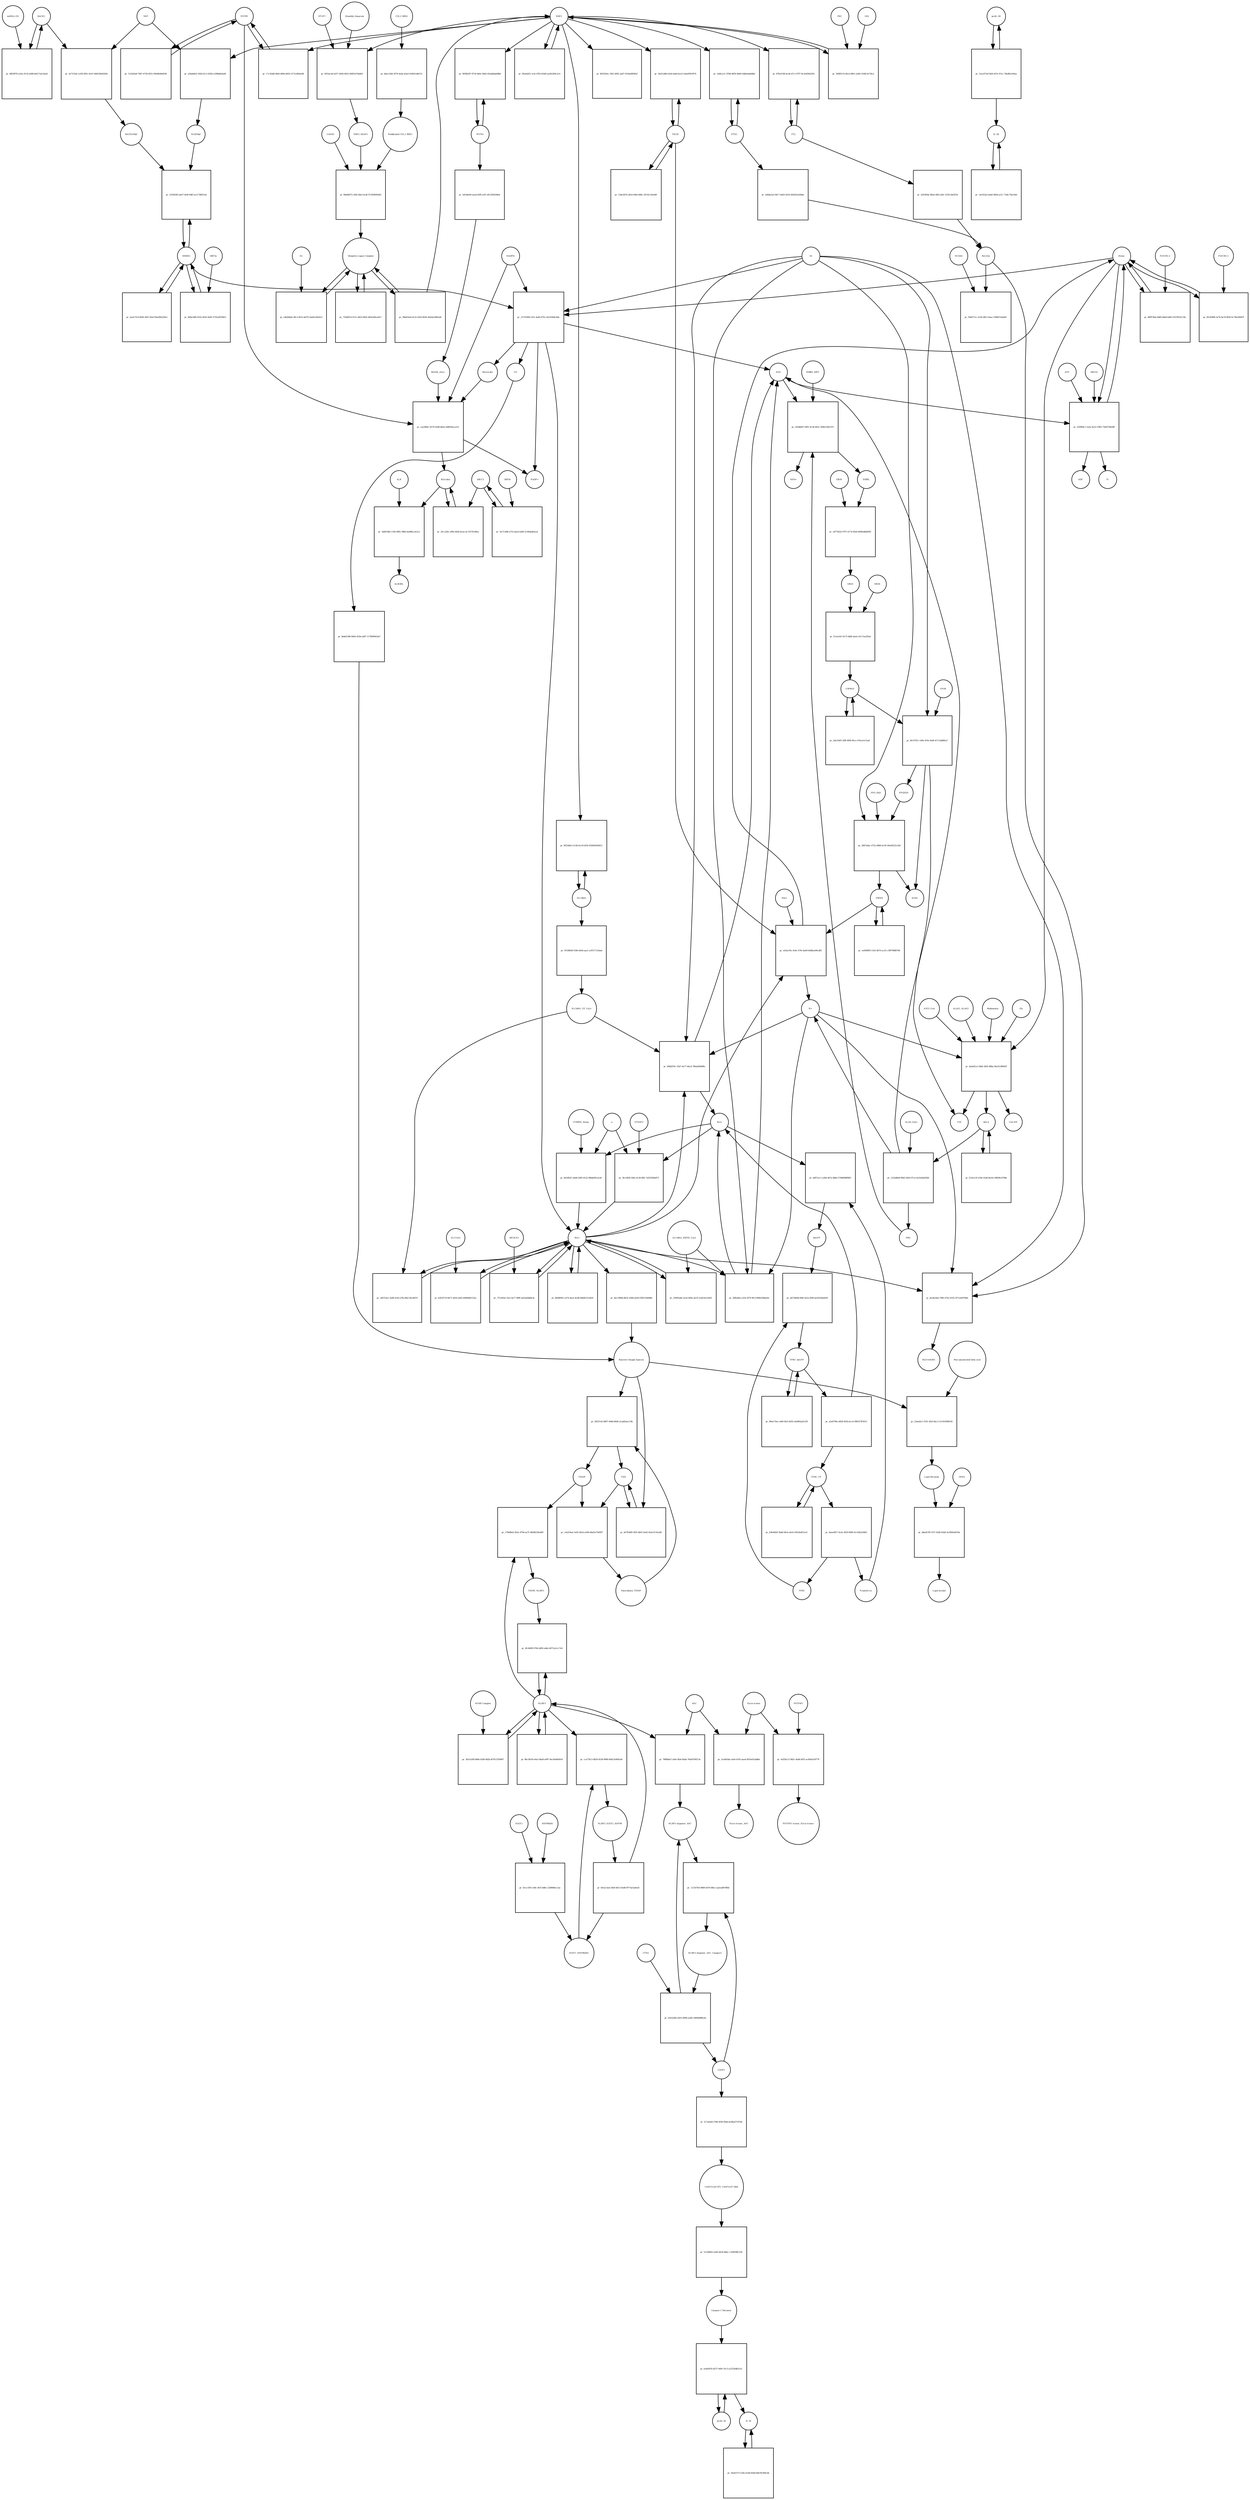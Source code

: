 strict digraph  {
Heme [annotation="urn_miriam_obo.chebi_CHEBI%3A30413", bipartite=0, cls="simple chemical", fontsize=4, label=Heme, shape=circle];
"pr_12710368-5231-4a85-870c-e6cf5404cbde" [annotation="", bipartite=1, cls=process, fontsize=4, label="pr_12710368-5231-4a85-870c-e6cf5404cbde", shape=square];
Biliverdin [annotation="urn_miriam_obo.chebi_CHEBI%3A17033", bipartite=0, cls="simple chemical", fontsize=4, label=Biliverdin, shape=circle];
HMOX1 [annotation="", bipartite=0, cls=macromolecule, fontsize=4, label=HMOX1, shape=circle];
O2 [annotation="urn_miriam_obo.chebi_CHEBI%3A15379", bipartite=0, cls="simple chemical", fontsize=4, label=O2, shape=circle];
NADPH [annotation="urn_miriam_obo.chebi_CHEBI%3A16474", bipartite=0, cls="simple chemical", fontsize=4, label=NADPH, shape=circle];
H2O [annotation="urn_miriam_obo.chebi_CHEBI%3A15377", bipartite=0, cls="simple chemical", fontsize=4, label=H2O, shape=circle];
"Fe2+" [annotation="urn_miriam_obo.chebi_CHEBI%3A29033", bipartite=0, cls="simple chemical", fontsize=4, label="Fe2+", shape=circle];
"NADP+" [annotation="urn_miriam_obo.chebi_CHEBI%3A18009", bipartite=0, cls="simple chemical", fontsize=4, label="NADP+", shape=circle];
CO [annotation="urn_miriam_obo.chebi_CHEBI%3A17245", bipartite=0, cls="simple chemical", fontsize=4, label=CO, shape=circle];
"pr_489f74b4-d469-4bbd-b40f-10578553c16e" [annotation="", bipartite=1, cls=process, fontsize=4, label="pr_489f74b4-d469-4bbd-b40f-10578553c16e", shape=square];
"FLVCR1-2" [annotation=urn_miriam_uniprot_Q9Y5Y0, bipartite=0, cls=macromolecule, fontsize=4, label="FLVCR1-2", shape=circle];
"pr_cae58fbc-6579-42d8-bbed-2d6830aca312" [annotation="", bipartite=1, cls=process, fontsize=4, label="pr_cae58fbc-6579-42d8-bbed-2d6830aca312", shape=square];
Bilirubin [annotation="urn_miriam_obo.chebi_CHEBI%3A16990", bipartite=0, cls="simple chemical", fontsize=4, label=Bilirubin, shape=circle];
BLVRB [annotation=urn_miriam_uniprot_P30043, bipartite=0, cls=macromolecule, fontsize=4, label=BLVRB, shape=circle];
"BLVRA_Zn2+" [annotation="urn_miriam_obo.chebi_CHEBI%3A29805|urn_miriam_uniprot_P53004", bipartite=0, cls=complex, fontsize=4, label="BLVRA_Zn2+", shape=circle];
"pr_2fcc23b1-2f60-4d5b-8caa-4c155761d9ea" [annotation="", bipartite=1, cls=process, fontsize=4, label="pr_2fcc23b1-2f60-4d5b-8caa-4c155761d9ea", shape=square];
ABCC1 [annotation="", bipartite=0, cls=macromolecule, fontsize=4, label=ABCC1, shape=circle];
"pr_3d487dbf-c190-4981-99b0-da98fac3a3c2" [annotation="", bipartite=1, cls=process, fontsize=4, label="pr_3d487dbf-c190-4981-99b0-da98fac3a3c2", shape=square];
ALB [annotation=urn_miriam_uniprot_P02768, bipartite=0, cls=macromolecule, fontsize=4, label=ALB, shape=circle];
"ALB/BIL" [annotation="urn_miriam_uniprot_P02768|urn_miriam_obo.chebi_CHEBI%3A16990", bipartite=0, cls=complex, fontsize=4, label="ALB/BIL", shape=circle];
NRF2 [annotation="", bipartite=0, cls=macromolecule, fontsize=4, label=NRF2, shape=circle];
"pr_a56a8d24-192b-41c5-835b-a189bdfa0af6" [annotation="", bipartite=1, cls=process, fontsize=4, label="pr_a56a8d24-192b-41c5-835b-a189bdfa0af6", shape=square];
MAF [annotation=urn_miriam_uniprot_O75444, bipartite=0, cls=macromolecule, fontsize=4, label=MAF, shape=circle];
"Nrf2/Maf" [annotation="", bipartite=0, cls=complex, fontsize=4, label="Nrf2/Maf", shape=circle];
"pr_3e7155dc-e330-495c-8cb7-646530e8245b" [annotation="", bipartite=1, cls=process, fontsize=4, label="pr_3e7155dc-e330-495c-8cb7-646530e8245b", shape=square];
BACH1 [annotation=urn_miriam_uniprot_O14867, bipartite=0, cls=macromolecule, fontsize=4, label=BACH1, shape=circle];
"BACH1/Maf" [annotation="", bipartite=0, cls=complex, fontsize=4, label="BACH1/Maf", shape=circle];
"pr_98f30f76-a23a-47c8-a498-b6217a2c0ea0" [annotation="", bipartite=1, cls=process, fontsize=4, label="pr_98f30f76-a23a-47c8-a498-b6217a2c0ea0", shape=square];
"miRNA-155" [annotation=urn_miriam_ncbigene_406947, bipartite=0, cls="nucleic acid feature", fontsize=4, label="miRNA-155", shape=circle];
"pr_21058383-de67-4e9f-9dff-ea117df651d2" [annotation="", bipartite=1, cls=process, fontsize=4, label="pr_21058383-de67-4e9f-9dff-ea117df651d2", shape=square];
PRIN9 [annotation="urn_miriam_obo.chebi_CHEBI%3A15430", bipartite=0, cls="simple chemical", fontsize=4, label=PRIN9, shape=circle];
"pr_a43ac95c-6e4c-47fe-8a49-84d6ea09cd83" [annotation="", bipartite=1, cls=process, fontsize=4, label="pr_a43ac95c-6e4c-47fe-8a49-84d6ea09cd83", shape=square];
FECH [annotation=urn_miriam_uniprot_P22830, bipartite=0, cls=macromolecule, fontsize=4, label=FECH, shape=circle];
"Pb2+" [annotation="urn_miriam_obo.chebi_CHEBI%3A27889", bipartite=0, cls="simple chemical", fontsize=4, label="Pb2+", shape=circle];
"H+" [annotation="urn_miriam_obo.chebi_CHEBI%3A15378", bipartite=0, cls="simple chemical", fontsize=4, label="H+", shape=circle];
"SUCC-CoA" [annotation="urn_miriam_obo.chebi_CHEBI%3A57292", bipartite=0, cls="simple chemical", fontsize=4, label="SUCC-CoA", shape=circle];
"pr_4a0e81a1-b9d2-4fd5-888a-94e1fc88063f" [annotation="", bipartite=1, cls=process, fontsize=4, label="pr_4a0e81a1-b9d2-4fd5-888a-94e1fc88063f", shape=square];
dALA [annotation="urn_miriam_obo.chebi_CHEBI%3A356416", bipartite=0, cls="simple chemical", fontsize=4, label=dALA, shape=circle];
ALAS1_ALAS2 [annotation="urn_miriam_uniprot_P13196|urn_miriam_uniprot_P22557", bipartite=0, cls=complex, fontsize=4, label=ALAS1_ALAS2, shape=circle];
Panhematin [annotation="urn_miriam_obo.chebi_CHEBI%3A50385", bipartite=0, cls="simple chemical", fontsize=4, label=Panhematin, shape=circle];
Gly [annotation="urn_miriam_obo.chebi_CHEBI%3A57305", bipartite=0, cls="simple chemical", fontsize=4, label=Gly, shape=circle];
"CoA-SH" [annotation="urn_miriam_obo.chebi_CHEBI%3A15346", bipartite=0, cls="simple chemical", fontsize=4, label="CoA-SH", shape=circle];
CO2 [annotation="urn_miriam_obo.chebi_CHEBI%3A16526", bipartite=0, cls="simple chemical", fontsize=4, label=CO2, shape=circle];
"pr_f053ac44-b257-4056-8433-00831674d401" [annotation="", bipartite=1, cls=process, fontsize=4, label="pr_f053ac44-b257-4056-8433-00831674d401", shape=square];
KEAP1 [annotation=urn_miriam_uniprot_Q14145, bipartite=0, cls=macromolecule, fontsize=4, label=KEAP1, shape=circle];
NRF2_KEAP1 [annotation="urn_miriam_uniprot_Q14145|urn_miriam_uniprot_Q16236", bipartite=0, cls=complex, fontsize=4, label=NRF2_KEAP1, shape=circle];
"Dimethly fumarate" [annotation="urn_miriam_obo.chebi_CHEBI%3A76004", bipartite=0, cls="simple chemical", fontsize=4, label="Dimethly fumarate", shape=circle];
"Ubiquitin Ligase Complex" [annotation="urn_miriam_uniprot_Q14145|urn_miriam_uniprot_Q15843|urn_miriam_uniprot_Q13618|urn_miriam_uniprot_P62877|urn_miriam_uniprot_Q16236|urn_miriam_uniprot_P0CG48|urn_miriam_pubmed_19940261|urn_miriam_interpro_IPR000608", bipartite=0, cls=complex, fontsize=4, label="Ubiquitin Ligase Complex", shape=circle];
"pr_73546f14-07e1-4425-8d25-d03ee60ce0e7" [annotation="", bipartite=1, cls=process, fontsize=4, label="pr_73546f14-07e1-4425-8d25-d03ee60ce0e7", shape=square];
"pr_125edbb8-99d2-49e9-97ca-0a1b2baf45bf" [annotation="", bipartite=1, cls=process, fontsize=4, label="pr_125edbb8-99d2-49e9-97ca-0a1b2baf45bf", shape=square];
PBG [annotation="urn_miriam_obo.chebi_CHEBI%3A58126", bipartite=0, cls="simple chemical", fontsize=4, label=PBG, shape=circle];
"ALAD_Zn2+" [annotation="urn_miriam_uniprot_P13716|urn_miriam_obo.chebi_CHEBI%3A29105", bipartite=0, cls=complex, fontsize=4, label="ALAD_Zn2+", shape=circle];
"pr_292db067-df91-4c38-b43c-50462160c975" [annotation="", bipartite=1, cls=process, fontsize=4, label="pr_292db067-df91-4c38-b43c-50462160c975", shape=square];
HMBL [annotation="urn_miriam_obo.chebi_CHEBI%3A57845", bipartite=0, cls="simple chemical", fontsize=4, label=HMBL, shape=circle];
HMBS_DIPY [annotation="urn_miriam_obo.chebi_CHEBI%3A36319|urn_miriam_uniprot_P08397", bipartite=0, cls=complex, fontsize=4, label=HMBS_DIPY, shape=circle];
"NH4+" [annotation="urn_miriam_obo.chebi_CHEBI%3A28938", bipartite=0, cls="simple chemical", fontsize=4, label="NH4+", shape=circle];
"pr_ed778243-f797-4174-95e8-4690edbfb095" [annotation="", bipartite=1, cls=process, fontsize=4, label="pr_ed778243-f797-4174-95e8-4690edbfb095", shape=square];
URO3 [annotation="urn_miriam_obo.chebi_CHEBI%3A15437", bipartite=0, cls="simple chemical", fontsize=4, label=URO3, shape=circle];
UROS [annotation=urn_miriam_uniprot_P10746, bipartite=0, cls=macromolecule, fontsize=4, label=UROS, shape=circle];
"pr_f11ee541-8173-48df-afed-c6117aa185af" [annotation="", bipartite=1, cls=process, fontsize=4, label="pr_f11ee541-8173-48df-afed-c6117aa185af", shape=square];
COPRO3 [annotation="urn_miriam_obo.chebi_CHEBI%3A15439", bipartite=0, cls="simple chemical", fontsize=4, label=COPRO3, shape=circle];
UROD [annotation=urn_miriam_uniprot_P06132, bipartite=0, cls=macromolecule, fontsize=4, label=UROD, shape=circle];
"pr_6fc07021-149e-419e-9a8f-417c5dd8fea7" [annotation="", bipartite=1, cls=process, fontsize=4, label="pr_6fc07021-149e-419e-9a8f-417c5dd8fea7", shape=square];
PPGEN9 [annotation="urn_miriam_obo.chebi_CHEBI%3A15435", bipartite=0, cls="simple chemical", fontsize=4, label=PPGEN9, shape=circle];
CPOX [annotation=urn_miriam_uniprot_P36551, bipartite=0, cls=macromolecule, fontsize=4, label=CPOX, shape=circle];
H2O2 [annotation="urn_miriam_obo.chebi_CHEBI%3A16240", bipartite=0, cls="simple chemical", fontsize=4, label=H2O2, shape=circle];
"pr_28d7a8ac-0722-48b6-bc58-29a04523c244" [annotation="", bipartite=1, cls=process, fontsize=4, label="pr_28d7a8ac-0722-48b6-bc58-29a04523c244", shape=square];
PPO_FAD [annotation="urn_miriam_obo.chebi_CHEBI%3A16238|urn_miriam_uniprot_P50336", bipartite=0, cls=complex, fontsize=4, label=PPO_FAD, shape=circle];
"pr_0fee6453-1cfe-47b5-83d9-ea302269c2c4" [annotation="", bipartite=1, cls=process, fontsize=4, label="pr_0fee6453-1cfe-47b5-83d9-ea302269c2c4", shape=square];
"pr_f12ece1f-e54e-41d6-8e5d-c0f609c470bb" [annotation="", bipartite=1, cls="uncertain process", fontsize=4, label="pr_f12ece1f-e54e-41d6-8e5d-c0f609c470bb", shape=square];
"pr_5dc01bf5-2f8f-4f96-9fce-e7fee3ce7aa6" [annotation="", bipartite=1, cls="uncertain process", fontsize=4, label="pr_5dc01bf5-2f8f-4f96-9fce-e7fee3ce7aa6", shape=square];
"pr_ee0080f9-11b5-4b70-ac22-c39f79888786" [annotation="", bipartite=1, cls="uncertain process", fontsize=4, label="pr_ee0080f9-11b5-4b70-ac22-c39f79888786", shape=square];
"Poly-unsaturated fatty acid" [annotation="urn_miriam_obo.chebi_CHEBI%3A26208", bipartite=0, cls="simple chemical", fontsize=4, label="Poly-unsaturated fatty acid", shape=circle];
"pr_23aeb5c1-f551-45ef-8ac3-15c933008530" [annotation="", bipartite=1, cls=process, fontsize=4, label="pr_23aeb5c1-f551-45ef-8ac3-15c933008530", shape=square];
"Lipid Peroxide" [annotation="urn_miriam_obo.chebi_CHEBI%3A61051", bipartite=0, cls="simple chemical", fontsize=4, label="Lipid Peroxide", shape=circle];
"Reactive Oxygen Species" [annotation="urn_miriam_obo.chebi_CHEBI%3A26523", bipartite=0, cls="simple chemical", fontsize=4, label="Reactive Oxygen Species", shape=circle];
"pr_8e2bc8eb-7985-47b2-9332-5f71a0b7f66b" [annotation="", bipartite=1, cls=process, fontsize=4, label="pr_8e2bc8eb-7985-47b2-9332-5f71a0b7f66b", shape=square];
"Fe(3+)O(OH)" [annotation="urn_miriam_obo.chebi_CHEBI%3A78619", bipartite=0, cls="simple chemical", fontsize=4, label="Fe(3+)O(OH)", shape=circle];
Ferritin [annotation=urn_miriam_uniprot_P02794, bipartite=0, cls=complex, fontsize=4, label=Ferritin, shape=circle];
"pr_24f37ab1-3e8b-41fd-a7fb-40ec54cdfd74" [annotation="", bipartite=1, cls=process, fontsize=4, label="pr_24f37ab1-3e8b-41fd-a7fb-40ec54cdfd74", shape=square];
"SLC40A1_CP_Cu2+" [annotation="urn_miriam_uniprot_P00450|urn_miriam_uniprot_Q9NP59|urn_miriam_obo.chebi_CHEBI%3A29036", bipartite=0, cls=complex, fontsize=4, label="SLC40A1_CP_Cu2+", shape=circle];
"pr_d946d76c-55b7-4e77-b6c4-786ab069dffe" [annotation="", bipartite=1, cls=process, fontsize=4, label="pr_d946d76c-55b7-4e77-b6c4-786ab069dffe", shape=square];
"Fe3+" [annotation="urn_miriam_obo.chebi_CHEBI%3A29034", bipartite=0, cls="simple chemical", fontsize=4, label="Fe3+", shape=circle];
SLC40A1 [annotation=urn_miriam_ncbigene_30061, bipartite=0, cls="nucleic acid feature", fontsize=4, label=SLC40A1, shape=circle];
"pr_9f52d6e3-2c9d-4cc8-b356-932b00264812" [annotation="", bipartite=1, cls=process, fontsize=4, label="pr_9f52d6e3-2c9d-4cc8-b356-932b00264812", shape=square];
FTH1 [annotation=urn_miriam_ncbigene_2495, bipartite=0, cls="nucleic acid feature", fontsize=4, label=FTH1, shape=circle];
"pr_2af6ce1c-978d-4859-9b49-5db0edabf8b2" [annotation="", bipartite=1, cls=process, fontsize=4, label="pr_2af6ce1c-978d-4859-9b49-5db0edabf8b2", shape=square];
FTL [annotation=urn_miriam_ncbigene_2512, bipartite=0, cls="nucleic acid feature", fontsize=4, label=FTL, shape=circle];
"pr_87bcb7d6-dc44-47c1-97f7-8c3e93942391" [annotation="", bipartite=1, cls=process, fontsize=4, label="pr_87bcb7d6-dc44-47c1-97f7-8c3e93942391", shape=square];
"pr_2d4da5a5-69c7-4d43-9216-9d5d52a93bbe" [annotation="", bipartite=1, cls=process, fontsize=4, label="pr_2d4da5a5-69c7-4d43-9216-9d5d52a93bbe", shape=square];
"pr_a953f64e-80a0-4f62-a6fc-525fc2b01f54" [annotation="", bipartite=1, cls=process, fontsize=4, label="pr_a953f64e-80a0-4f62-a6fc-525fc2b01f54", shape=square];
"pr_3b251d66-e42d-4ab4-bca5-5e6a9591ff76" [annotation="", bipartite=1, cls=process, fontsize=4, label="pr_3b251d66-e42d-4ab4-bca5-5e6a9591ff76", shape=square];
"pr_128e3d7b-28c8-449e-8d0c-367efc16e0d9" [annotation="", bipartite=1, cls=process, fontsize=4, label="pr_128e3d7b-28c8-449e-8d0c-367efc16e0d9", shape=square];
"pr_5aee7314-8403-4f47-b5ef-f9a29f4229a3" [annotation="", bipartite=1, cls=process, fontsize=4, label="pr_5aee7314-8403-4f47-b5ef-f9a29f4229a3", shape=square];
BLVRA [annotation=urn_miriam_ncbigene_644, bipartite=0, cls="nucleic acid feature", fontsize=4, label=BLVRA, shape=circle];
"pr_993fb287-8754-4b0c-8445-05a4dbab08b0" [annotation="", bipartite=1, cls=process, fontsize=4, label="pr_993fb287-8754-4b0c-8445-05a4dbab08b0", shape=square];
"pr_c7c35ddf-0bfd-4696-b659-3171e4f0ae98" [annotation="", bipartite=1, cls=process, fontsize=4, label="pr_c7c35ddf-0bfd-4696-b659-3171e4f0ae98", shape=square];
"pr_7e55d3a8-79b7-4736-8551-f9e666464038" [annotation="", bipartite=1, cls=process, fontsize=4, label="pr_7e55d3a8-79b7-4736-8551-f9e666464038", shape=square];
"pr_5d16de00-eead-45f9-a3f1-df1293650b0e" [annotation="", bipartite=1, cls=process, fontsize=4, label="pr_5d16de00-eead-45f9-a3f1-df1293650b0e", shape=square];
"pr_9318844f-f348-443d-aaa1-a1f517121bad" [annotation="", bipartite=1, cls=process, fontsize=4, label="pr_9318844f-f348-443d-aaa1-a1f517121bad", shape=square];
"pr_55b9711c-3c92-48c2-9aac-f18667e9add3" [annotation="", bipartite=1, cls=process, fontsize=4, label="pr_55b9711c-3c92-48c2-9aac-f18667e9add3", shape=square];
NCOA4 [annotation=urn_miriam_uniprot_Q13772, bipartite=0, cls=macromolecule, fontsize=4, label=NCOA4, shape=circle];
"pr_b0c8faf1-ab06-4385-8122-98dde85cacbf" [annotation="", bipartite=1, cls=process, fontsize=4, label="pr_b0c8faf1-ab06-4385-8122-98dde85cacbf", shape=square];
CYBRD1_Heme [annotation="urn_miriam_uniprot_Q53TN4|urn_miriam_obo.chebi_CHEBI%3A30413", bipartite=0, cls=complex, fontsize=4, label=CYBRD1_Heme, shape=circle];
"e-" [annotation="urn_miriam_obo.chebi_CHEBI%3A10545", bipartite=0, cls="simple chemical", fontsize=4, label="e-", shape=circle];
"pr_b2fc8719-b071-4d1d-afd5-649846d153a2" [annotation="", bipartite=1, cls=process, fontsize=4, label="pr_b2fc8719-b071-4d1d-afd5-649846d153a2", shape=square];
SLC11A2 [annotation=urn_miriam_uniprot_P49281, bipartite=0, cls=macromolecule, fontsize=4, label=SLC11A2, shape=circle];
"pr_dbad27f6-1f37-424b-92dd-3e3090a6550e" [annotation="", bipartite=1, cls=process, fontsize=4, label="pr_dbad27f6-1f37-424b-92dd-3e3090a6550e", shape=square];
"Lipid alcohol" [annotation="urn_miriam_obo.chebi_CHEBI%3A24026", bipartite=0, cls="simple chemical", fontsize=4, label="Lipid alcohol", shape=circle];
GPX4 [annotation=urn_miriam_uniprot_P36969, bipartite=0, cls=macromolecule, fontsize=4, label=GPX4, shape=circle];
"pr_469e34fb-931b-4016-9a6f-3725a2876815" [annotation="", bipartite=1, cls=process, fontsize=4, label="pr_469e34fb-931b-4016-9a6f-3725a2876815", shape=square];
ORF3a [annotation="urn_miriam_uniprot_P0DTC3|urn_miriam_taxonomy_2697049", bipartite=0, cls=macromolecule, fontsize=4, label=ORF3a, shape=circle];
"pr_8ac1980b-8b32-438b-ab39-f2f9210448b0" [annotation="", bipartite=1, cls=process, fontsize=4, label="pr_8ac1980b-8b32-438b-ab39-f2f9210448b0", shape=square];
"pr_2fc7c4d8-a753-4ae4-b3b0-5c00dadfaa1d" [annotation="", bipartite=1, cls=process, fontsize=4, label="pr_2fc7c4d8-a753-4ae4-b3b0-5c00dadfaa1d", shape=square];
ORF9c [annotation=urn_miriam_taxonomy_2697049, bipartite=0, cls=macromolecule, fontsize=4, label=ORF9c, shape=circle];
CUL3_RBX1 [annotation="urn_miriam_uniprot_Q13618|urn_miriam_uniprot_P62877", bipartite=0, cls=complex, fontsize=4, label=CUL3_RBX1, shape=circle];
"pr_bbec1f6d-3079-4a4a-b5a4-916621d4f131" [annotation="", bipartite=1, cls=process, fontsize=4, label="pr_bbec1f6d-3079-4a4a-b5a4-916621d4f131", shape=square];
"Neddylated CUL3_RBX1" [annotation="urn_miriam_uniprot_Q15843|urn_miriam_uniprot_Q13618|urn_miriam_uniprot_P62877", bipartite=0, cls=complex, fontsize=4, label="Neddylated CUL3_RBX1", shape=circle];
"pr_893229ec-391f-4901-aa67-931ba885ffaf" [annotation="", bipartite=1, cls=process, fontsize=4, label="pr_893229ec-391f-4901-aa67-931ba885ffaf", shape=square];
"pr_fb6d9d75-c460-44e5-bcdf-f7c859695d02" [annotation="", bipartite=1, cls=process, fontsize=4, label="pr_fb6d9d75-c460-44e5-bcdf-f7c859695d02", shape=square];
CAND1 [annotation=urn_miriam_uniprot_Q86VP6, bipartite=0, cls=macromolecule, fontsize=4, label=CAND1, shape=circle];
E2 [annotation=urn_miriam_interpro_IPR000608, bipartite=0, cls=macromolecule, fontsize=4, label=E2, shape=circle];
"pr_e4b2b8eb-58c3-467a-bd79-cbe6ec64e0c5" [annotation="", bipartite=1, cls=process, fontsize=4, label="pr_e4b2b8eb-58c3-467a-bd79-cbe6ec64e0c5", shape=square];
"pr_590f9119-d5c0-4801-a540-516813e73fca" [annotation="", bipartite=1, cls=process, fontsize=4, label="pr_590f9119-d5c0-4801-a540-516813e73fca", shape=square];
PKC [annotation="urn_miriam_pubmed_12198130|urn_miriam_interpro_IPR012233", bipartite=0, cls=macromolecule, fontsize=4, label=PKC, shape=circle];
CK2 [annotation="", bipartite=0, cls=macromolecule, fontsize=4, label=CK2, shape=circle];
"pr_0fc83906-3e76-4a76-8f36-9c70fa50b97f" [annotation="", bipartite=1, cls=process, fontsize=4, label="pr_0fc83906-3e76-4a76-8f36-9c70fa50b97f", shape=square];
"FLVCR1-1" [annotation=urn_miriam_uniprot_Q9Y5Y0, bipartite=0, cls=macromolecule, fontsize=4, label="FLVCR1-1", shape=circle];
"pr_250904c1-5a5e-4a51-9383-75b5f7d0e8ff" [annotation="", bipartite=1, cls=process, fontsize=4, label="pr_250904c1-5a5e-4a51-9383-75b5f7d0e8ff", shape=square];
ABCG2 [annotation=urn_miriam_uniprot_Q9UNQ0, bipartite=0, cls="macromolecule multimer", fontsize=4, label=ABCG2, shape=circle];
ATP [annotation="urn_miriam_obo.chebi_CHEBI%3A30616", bipartite=0, cls="simple chemical", fontsize=4, label=ATP, shape=circle];
Pi [annotation="urn_miriam_obo.chebi_CHEBI%3A18367", bipartite=0, cls="simple chemical", fontsize=4, label=Pi, shape=circle];
ADP [annotation="urn_miriam_obo.chebi_CHEBI%3A456216", bipartite=0, cls="simple chemical", fontsize=4, label=ADP, shape=circle];
"pr_35065ebb-3ce4-494a-ab7d-1ad21fecd5d3" [annotation="", bipartite=1, cls=process, fontsize=4, label="pr_35065ebb-3ce4-494a-ab7d-1ad21fecd5d3", shape=square];
"SLC40A1_HEPH_Cu2+" [annotation="urn_miriam_uniprot_Q9BQS7|urn_miriam_uniprot_Q9NP59|urn_miriam_obo.chebi_CHEBI%3A28694", bipartite=0, cls=complex, fontsize=4, label="SLC40A1_HEPH_Cu2+", shape=circle];
"pr_5bfb2bfe-a532-4f79-9fcf-6f0b558dee8c" [annotation="", bipartite=1, cls=process, fontsize=4, label="pr_5bfb2bfe-a532-4f79-9fcf-6f0b558dee8c", shape=square];
"pr_6df7a1c1-a36b-467a-8db0-374b8088f805" [annotation="", bipartite=1, cls=process, fontsize=4, label="pr_6df7a1c1-a36b-467a-8db0-374b8088f805", shape=square];
Transferrin [annotation=urn_miriam_uniprot_P02787, bipartite=0, cls=macromolecule, fontsize=4, label=Transferrin, shape=circle];
holoTF [annotation="urn_miriam_uniprot_P02787|urn_miriam_obo.chebi_CHEBI%3A29034", bipartite=0, cls=complex, fontsize=4, label=holoTF, shape=circle];
TFRC [annotation=urn_miriam_uniprot_P02786, bipartite=0, cls="macromolecule multimer", fontsize=4, label=TFRC, shape=circle];
"pr_4b72b60d-9fbf-422a-826f-ba5932beb045" [annotation="", bipartite=1, cls=process, fontsize=4, label="pr_4b72b60d-9fbf-422a-826f-ba5932beb045", shape=square];
TFRC_holoTF [annotation="urn_miriam_uniprot_P02787|urn_miriam_obo.chebi_CHEBI%3A29034|urn_miriam_uniprot_P02786", bipartite=0, cls=complex, fontsize=4, label=TFRC_holoTF, shape=circle];
"pr_98ee73ee-cd49-4fe5-b955-4ed962ad1239" [annotation="", bipartite=1, cls=process, fontsize=4, label="pr_98ee73ee-cd49-4fe5-b955-4ed962ad1239", shape=square];
"pr_a5a8794e-dd58-401b-bcc4-996557ff3615" [annotation="", bipartite=1, cls=process, fontsize=4, label="pr_a5a8794e-dd58-401b-bcc4-996557ff3615", shape=square];
TFRC_TF [annotation="urn_miriam_uniprot_P02787|urn_miriam_uniprot_P02786", bipartite=0, cls=complex, fontsize=4, label=TFRC_TF, shape=circle];
"pr_3fcc8fd2-f442-4c28-bffe-7af25508e872" [annotation="", bipartite=1, cls=process, fontsize=4, label="pr_3fcc8fd2-f442-4c28-bffe-7af25508e872", shape=square];
STEAP3 [annotation=urn_miriam_uniprot_Q658P3, bipartite=0, cls=macromolecule, fontsize=4, label=STEAP3, shape=circle];
"pr_757a05af-1bcf-4a77-8f8f-ab1ba0ddde3a" [annotation="", bipartite=1, cls=process, fontsize=4, label="pr_757a05af-1bcf-4a77-8f8f-ab1ba0ddde3a", shape=square];
MCOLN1 [annotation=urn_miriam_uniprot_Q9GZU1, bipartite=0, cls=macromolecule, fontsize=4, label=MCOLN1, shape=circle];
"pr_8b48f491-cb74-4ee2-8cd8-b66df15cb420" [annotation="", bipartite=1, cls=process, fontsize=4, label="pr_8b48f491-cb74-4ee2-8cd8-b66df15cb420", shape=square];
"pr_b3fe8d26-3bdd-40cb-a6cb-59526e851e5c" [annotation="", bipartite=1, cls=process, fontsize=4, label="pr_b3fe8d26-3bdd-40cb-a6cb-59526e851e5c", shape=square];
"pr_6eaed917-0cdc-4f20-8000-0cc82b2e0bf2" [annotation="", bipartite=1, cls=process, fontsize=4, label="pr_6eaed917-0cdc-4f20-8000-0cc82b2e0bf2", shape=square];
"pr_3bb61ba0-dc52-4343-8e95-46a9a2485a44" [annotation="", bipartite=1, cls=process, fontsize=4, label="pr_3bb61ba0-dc52-4343-8e95-46a9a2485a44", shape=square];
Thioredoxin_TXNIP [annotation="urn_miriam_uniprot_P10599|urn_miriam_uniprot_Q9H3M7", bipartite=0, cls=complex, fontsize=4, label=Thioredoxin_TXNIP, shape=circle];
"pr_83f1f142-8d97-49dd-8646-3cadd3ae114b" [annotation="", bipartite=1, cls=process, fontsize=4, label="pr_83f1f142-8d97-49dd-8646-3cadd3ae114b", shape=square];
TXNIP [annotation=urn_miriam_uniprot_Q9H3M7, bipartite=0, cls=macromolecule, fontsize=4, label=TXNIP, shape=circle];
TXN [annotation=urn_miriam_uniprot_P10599, bipartite=0, cls=macromolecule, fontsize=4, label=TXN, shape=circle];
NLRP3 [annotation=urn_miriam_uniprot_Q96P20, bipartite=0, cls=macromolecule, fontsize=4, label=NLRP3, shape=circle];
"pr_3b31a5f8-bb6b-4284-8d2b-bf7615359067" [annotation="", bipartite=1, cls=process, fontsize=4, label="pr_3b31a5f8-bb6b-4284-8d2b-bf7615359067", shape=square];
"Nf-KB Complex" [annotation="urn_miriam_uniprot_P19838|urn_miriam_uniprot_Q04206|urn_miriam_uniprot_Q00653", bipartite=0, cls=complex, fontsize=4, label="Nf-KB Complex", shape=circle];
"pr_86c38cf0-e6e3-4ba8-a997-0ec9e4bf4916" [annotation="", bipartite=1, cls=process, fontsize=4, label="pr_86c38cf0-e6e3-4ba8-a997-0ec9e4bf4916", shape=square];
"pr_de783bf9-3f03-4b91-be62-9a5e311fa2d9" [annotation="", bipartite=1, cls=process, fontsize=4, label="pr_de783bf9-3f03-4b91-be62-9a5e311fa2d9", shape=square];
"pr_c0a554ae-5e92-4bcb-a506-d6af2e764997" [annotation="", bipartite=1, cls=process, fontsize=4, label="pr_c0a554ae-5e92-4bcb-a506-d6af2e764997", shape=square];
HSP90AB1 [annotation=urn_miriam_uniprot_P08238, bipartite=0, cls=macromolecule, fontsize=4, label=HSP90AB1, shape=circle];
"pr_81cc3591-ef8c-4f33-8d6c-220f868cc2ac" [annotation="", bipartite=1, cls=process, fontsize=4, label="pr_81cc3591-ef8c-4f33-8d6c-220f868cc2ac", shape=square];
SUGT1 [annotation=urn_miriam_uniprot_Q9Y2Z0, bipartite=0, cls=macromolecule, fontsize=4, label=SUGT1, shape=circle];
SUGT1_HSP90AB1 [annotation="urn_miriam_uniprot_P08238|urn_miriam_uniprot_Q9Y2Z0", bipartite=0, cls=complex, fontsize=4, label=SUGT1_HSP90AB1, shape=circle];
"pr_cce73fc3-d829-453d-9986-0d413e060cb0" [annotation="", bipartite=1, cls=process, fontsize=4, label="pr_cce73fc3-d829-453d-9986-0d413e060cb0", shape=square];
NLRP3_SUGT1_HSP90 [annotation="urn_miriam_uniprot_P08238|urn_miriam_uniprot_Q96P20|urn_miriam_uniprot_Q9Y2Z0", bipartite=0, cls=complex, fontsize=4, label=NLRP3_SUGT1_HSP90, shape=circle];
"pr_17bbf8e6-262a-4794-aa75-46f48236e9d9" [annotation="", bipartite=1, cls=process, fontsize=4, label="pr_17bbf8e6-262a-4794-aa75-46f48236e9d9", shape=square];
TXNIP_NLRP3 [annotation="urn_miriam_uniprot_Q9H3M7|urn_miriam_uniprot_Q96P20", bipartite=0, cls=complex, fontsize=4, label=TXNIP_NLRP3, shape=circle];
"pr_7886b8a7-a9ef-4fa6-8a8a-76af0199513e" [annotation="", bipartite=1, cls=process, fontsize=4, label="pr_7886b8a7-a9ef-4fa6-8a8a-76af0199513e", shape=square];
ASC [annotation=urn_miriam_uniprot_Q9ULZ3, bipartite=0, cls=macromolecule, fontsize=4, label=ASC, shape=circle];
"NLRP3 oligomer_ASC" [annotation="urn_miriam_uniprot_Q9ULZ3|urn_miriam_obo.chebi_CHEBI%3A36080", bipartite=0, cls=complex, fontsize=4, label="NLRP3 oligomer_ASC", shape=circle];
"pr_11316764-9889-4470-88ec-aa2ea8878f8d" [annotation="", bipartite=1, cls=process, fontsize=4, label="pr_11316764-9889-4470-88ec-aa2ea8878f8d", shape=square];
CASP1 [annotation=urn_miriam_uniprot_P29466, bipartite=0, cls=macromolecule, fontsize=4, label=CASP1, shape=circle];
"NLRP3 oligomer_ASC_Caspase1" [annotation="urn_miriam_uniprot_P29466|urn_miriam_uniprot_Q9ULZ3", bipartite=0, cls=complex, fontsize=4, label="NLRP3 oligomer_ASC_Caspase1", shape=circle];
"pr_2ca6b5da-cde4-4165-aaa4-df19a01abdbb" [annotation="", bipartite=1, cls=process, fontsize=4, label="pr_2ca6b5da-cde4-4165-aaa4-df19a01abdbb", shape=square];
"Pyrin trimer" [annotation=urn_miriam_uniprot_O15553, bipartite=0, cls=complex, fontsize=4, label="Pyrin trimer", shape=circle];
"Pyrin trimer_ASC" [annotation="urn_miriam_uniprot_O15553|urn_miriam_uniprot_Q9ULZ3", bipartite=0, cls=complex, fontsize=4, label="Pyrin trimer_ASC", shape=circle];
"pr_e025bc12-982c-4ad6-bf55-ac0b43e59778" [annotation="", bipartite=1, cls=process, fontsize=4, label="pr_e025bc12-982c-4ad6-bf55-ac0b43e59778", shape=square];
PSTPIP1 [annotation=urn_miriam_uniprot_O43586, bipartite=0, cls="macromolecule multimer", fontsize=4, label=PSTPIP1, shape=circle];
"PSTPIP1 trimer_Pyrin trimer" [annotation="urn_miriam_uniprot_O15553|urn_miriam_uniprot_O43586", bipartite=0, cls=complex, fontsize=4, label="PSTPIP1 trimer_Pyrin trimer", shape=circle];
"pr_f541e9d2-e655-4996-a248-14f69d088c6a" [annotation="", bipartite=1, cls=process, fontsize=4, label="pr_f541e9d2-e655-4996-a248-14f69d088c6a", shape=square];
CTSG [annotation=urn_miriam_uniprot_P08311, bipartite=0, cls=macromolecule, fontsize=4, label=CTSG, shape=circle];
"pr_5c7ae0d5-f788-459f-95bb-dc89a47197b4" [annotation="", bipartite=1, cls=process, fontsize=4, label="pr_5c7ae0d5-f788-459f-95bb-dc89a47197b4", shape=square];
"CASP1(120-197)_CASP1(317-404)" [annotation=urn_miriam_uniprot_P29466, bipartite=0, cls=complex, fontsize=4, label="CASP1(120-197)_CASP1(317-404)", shape=circle];
"pr_7e1d9465-a240-4434-8b4c-c104f5981334" [annotation="", bipartite=1, cls=process, fontsize=4, label="pr_7e1d9465-a240-4434-8b4c-c104f5981334", shape=square];
"Caspase-1 Tetramer" [annotation=urn_miriam_uniprot_P29466, bipartite=0, cls="complex multimer", fontsize=4, label="Caspase-1 Tetramer", shape=circle];
"proIL-1B" [annotation=urn_miriam_uniprot_P01584, bipartite=0, cls=macromolecule, fontsize=4, label="proIL-1B", shape=circle];
"pr_21ac872d-f2b9-4531-97ec-78a9ffa160aa" [annotation="", bipartite=1, cls=process, fontsize=4, label="pr_21ac872d-f2b9-4531-97ec-78a9ffa160aa", shape=square];
"IL-1B" [annotation=urn_miriam_uniprot_P01584, bipartite=0, cls=macromolecule, fontsize=4, label="IL-1B", shape=circle];
"pr_cdc922a5-bebf-466d-a21c-71bfc74ec64d" [annotation="", bipartite=1, cls="omitted process", fontsize=4, label="pr_cdc922a5-bebf-466d-a21c-71bfc74ec64d", shape=square];
"pr_0fc4bf0f-07b9-44f0-a4de-6d712a1cc7e6" [annotation="", bipartite=1, cls=process, fontsize=4, label="pr_0fc4bf0f-07b9-44f0-a4de-6d712a1cc7e6", shape=square];
"proIL-18" [annotation=urn_miriam_uniprot_Q14116, bipartite=0, cls=macromolecule, fontsize=4, label="proIL-18", shape=circle];
"pr_ee6a0f18-d237-449c-91c5-a2332b4b21a1" [annotation="", bipartite=1, cls=process, fontsize=4, label="pr_ee6a0f18-d237-449c-91c5-a2332b4b21a1", shape=square];
"IL-18" [annotation=urn_miriam_uniprot_Q14116, bipartite=0, cls=macromolecule, fontsize=4, label="IL-18", shape=circle];
"pr_92efe573-218a-41dd-83dd-bb6781df4cb4" [annotation="", bipartite=1, cls="omitted process", fontsize=4, label="pr_92efe573-218a-41dd-83dd-bb6781df4cb4", shape=square];
"pr_6b4d1598-9460-453b-a487-117869945eb7" [annotation="", bipartite=1, cls=process, fontsize=4, label="pr_6b4d1598-9460-453b-a487-117869945eb7", shape=square];
"pr_641ac5ad-3d58-4613-82d8-f977ae5a6ed3" [annotation="", bipartite=1, cls=process, fontsize=4, label="pr_641ac5ad-3d58-4613-82d8-f977ae5a6ed3", shape=square];
Heme -> "pr_12710368-5231-4a85-870c-e6cf5404cbde"  [annotation="", interaction_type=consumption];
Heme -> "pr_489f74b4-d469-4bbd-b40f-10578553c16e"  [annotation="", interaction_type=consumption];
Heme -> "pr_4a0e81a1-b9d2-4fd5-888a-94e1fc88063f"  [annotation=urn_miriam_pubmed_25446301, interaction_type=inhibition];
Heme -> "pr_0fc83906-3e76-4a76-8f36-9c70fa50b97f"  [annotation="", interaction_type=consumption];
Heme -> "pr_250904c1-5a5e-4a51-9383-75b5f7d0e8ff"  [annotation="", interaction_type=consumption];
"pr_12710368-5231-4a85-870c-e6cf5404cbde" -> Biliverdin  [annotation="", interaction_type=production];
"pr_12710368-5231-4a85-870c-e6cf5404cbde" -> H2O  [annotation="", interaction_type=production];
"pr_12710368-5231-4a85-870c-e6cf5404cbde" -> "Fe2+"  [annotation="", interaction_type=production];
"pr_12710368-5231-4a85-870c-e6cf5404cbde" -> "NADP+"  [annotation="", interaction_type=production];
"pr_12710368-5231-4a85-870c-e6cf5404cbde" -> CO  [annotation="", interaction_type=production];
Biliverdin -> "pr_cae58fbc-6579-42d8-bbed-2d6830aca312"  [annotation="", interaction_type=consumption];
HMOX1 -> "pr_12710368-5231-4a85-870c-e6cf5404cbde"  [annotation="", interaction_type=catalysis];
HMOX1 -> "pr_21058383-de67-4e9f-9dff-ea117df651d2"  [annotation="", interaction_type=consumption];
HMOX1 -> "pr_5aee7314-8403-4f47-b5ef-f9a29f4229a3"  [annotation="", interaction_type=consumption];
HMOX1 -> "pr_469e34fb-931b-4016-9a6f-3725a2876815"  [annotation="", interaction_type=consumption];
O2 -> "pr_12710368-5231-4a85-870c-e6cf5404cbde"  [annotation="", interaction_type=consumption];
O2 -> "pr_6fc07021-149e-419e-9a8f-417c5dd8fea7"  [annotation="", interaction_type=consumption];
O2 -> "pr_28d7a8ac-0722-48b6-bc58-29a04523c244"  [annotation="", interaction_type=consumption];
O2 -> "pr_8e2bc8eb-7985-47b2-9332-5f71a0b7f66b"  [annotation="", interaction_type=consumption];
O2 -> "pr_d946d76c-55b7-4e77-b6c4-786ab069dffe"  [annotation="", interaction_type=consumption];
O2 -> "pr_5bfb2bfe-a532-4f79-9fcf-6f0b558dee8c"  [annotation="", interaction_type=consumption];
NADPH -> "pr_12710368-5231-4a85-870c-e6cf5404cbde"  [annotation="", interaction_type=consumption];
NADPH -> "pr_cae58fbc-6579-42d8-bbed-2d6830aca312"  [annotation="", interaction_type=consumption];
H2O -> "pr_292db067-df91-4c38-b43c-50462160c975"  [annotation="", interaction_type=consumption];
H2O -> "pr_250904c1-5a5e-4a51-9383-75b5f7d0e8ff"  [annotation="", interaction_type=consumption];
"Fe2+" -> "pr_a43ac95c-6e4c-47fe-8a49-84d6ea09cd83"  [annotation="", interaction_type=consumption];
"Fe2+" -> "pr_8e2bc8eb-7985-47b2-9332-5f71a0b7f66b"  [annotation="", interaction_type=consumption];
"Fe2+" -> "pr_24f37ab1-3e8b-41fd-a7fb-40ec54cdfd74"  [annotation="", interaction_type=consumption];
"Fe2+" -> "pr_d946d76c-55b7-4e77-b6c4-786ab069dffe"  [annotation="", interaction_type=consumption];
"Fe2+" -> "pr_b2fc8719-b071-4d1d-afd5-649846d153a2"  [annotation="", interaction_type=consumption];
"Fe2+" -> "pr_8ac1980b-8b32-438b-ab39-f2f9210448b0"  [annotation="urn_miriam_pubmed_26794443|urn_miriam_pubmed_30692038", interaction_type=catalysis];
"Fe2+" -> "pr_35065ebb-3ce4-494a-ab7d-1ad21fecd5d3"  [annotation="", interaction_type=consumption];
"Fe2+" -> "pr_5bfb2bfe-a532-4f79-9fcf-6f0b558dee8c"  [annotation="", interaction_type=consumption];
"Fe2+" -> "pr_757a05af-1bcf-4a77-8f8f-ab1ba0ddde3a"  [annotation="", interaction_type=consumption];
"Fe2+" -> "pr_8b48f491-cb74-4ee2-8cd8-b66df15cb420"  [annotation="", interaction_type=consumption];
CO -> "pr_6b4d1598-9460-453b-a487-117869945eb7"  [annotation="urn_miriam_pubmed_28356568|urn_miriam_pubmed_25770182", interaction_type=inhibition];
"pr_489f74b4-d469-4bbd-b40f-10578553c16e" -> Heme  [annotation="", interaction_type=production];
"FLVCR1-2" -> "pr_489f74b4-d469-4bbd-b40f-10578553c16e"  [annotation="", interaction_type=catalysis];
"pr_cae58fbc-6579-42d8-bbed-2d6830aca312" -> Bilirubin  [annotation="", interaction_type=production];
"pr_cae58fbc-6579-42d8-bbed-2d6830aca312" -> "NADP+"  [annotation="", interaction_type=production];
Bilirubin -> "pr_2fcc23b1-2f60-4d5b-8caa-4c155761d9ea"  [annotation="", interaction_type=consumption];
Bilirubin -> "pr_3d487dbf-c190-4981-99b0-da98fac3a3c2"  [annotation="", interaction_type=consumption];
BLVRB -> "pr_cae58fbc-6579-42d8-bbed-2d6830aca312"  [annotation="", interaction_type=catalysis];
BLVRB -> "pr_c7c35ddf-0bfd-4696-b659-3171e4f0ae98"  [annotation="", interaction_type=consumption];
BLVRB -> "pr_7e55d3a8-79b7-4736-8551-f9e666464038"  [annotation="", interaction_type=consumption];
"BLVRA_Zn2+" -> "pr_cae58fbc-6579-42d8-bbed-2d6830aca312"  [annotation="", interaction_type=catalysis];
"pr_2fcc23b1-2f60-4d5b-8caa-4c155761d9ea" -> Bilirubin  [annotation="", interaction_type=production];
ABCC1 -> "pr_2fcc23b1-2f60-4d5b-8caa-4c155761d9ea"  [annotation="", interaction_type=catalysis];
ABCC1 -> "pr_2fc7c4d8-a753-4ae4-b3b0-5c00dadfaa1d"  [annotation="", interaction_type=consumption];
"pr_3d487dbf-c190-4981-99b0-da98fac3a3c2" -> "ALB/BIL"  [annotation="", interaction_type=production];
ALB -> "pr_3d487dbf-c190-4981-99b0-da98fac3a3c2"  [annotation="", interaction_type=consumption];
NRF2 -> "pr_a56a8d24-192b-41c5-835b-a189bdfa0af6"  [annotation="", interaction_type=consumption];
NRF2 -> "pr_f053ac44-b257-4056-8433-00831674d401"  [annotation="", interaction_type=consumption];
NRF2 -> "pr_0fee6453-1cfe-47b5-83d9-ea302269c2c4"  [annotation="", interaction_type=consumption];
NRF2 -> "pr_9f52d6e3-2c9d-4cc8-b356-932b00264812"  [annotation=urn_miriam_pubmed_30692038, interaction_type=catalysis];
NRF2 -> "pr_2af6ce1c-978d-4859-9b49-5db0edabf8b2"  [annotation=urn_miriam_pubmed_30692038, interaction_type=catalysis];
NRF2 -> "pr_87bcb7d6-dc44-47c1-97f7-8c3e93942391"  [annotation=urn_miriam_pubmed_30692038, interaction_type=catalysis];
NRF2 -> "pr_3b251d66-e42d-4ab4-bca5-5e6a9591ff76"  [annotation="urn_miriam_pubmed_30692038|urn_miriam_pubmed_23766848", interaction_type=catalysis];
NRF2 -> "pr_993fb287-8754-4b0c-8445-05a4dbab08b0"  [annotation=urn_miriam_pubmed_30692038, interaction_type=catalysis];
NRF2 -> "pr_c7c35ddf-0bfd-4696-b659-3171e4f0ae98"  [annotation=urn_miriam_pubmed_30692038, interaction_type=catalysis];
NRF2 -> "pr_893229ec-391f-4901-aa67-931ba885ffaf"  [annotation="", interaction_type=consumption];
NRF2 -> "pr_590f9119-d5c0-4801-a540-516813e73fca"  [annotation="", interaction_type=consumption];
"pr_a56a8d24-192b-41c5-835b-a189bdfa0af6" -> "Nrf2/Maf"  [annotation="", interaction_type=production];
MAF -> "pr_a56a8d24-192b-41c5-835b-a189bdfa0af6"  [annotation="", interaction_type=consumption];
MAF -> "pr_3e7155dc-e330-495c-8cb7-646530e8245b"  [annotation="", interaction_type=consumption];
"Nrf2/Maf" -> "pr_21058383-de67-4e9f-9dff-ea117df651d2"  [annotation="urn_miriam_pubmed_10473555|urn_miriam_pubmed_31827672|urn_miriam_pubmed_30692038|urn_miriam_pubmed_29717933", interaction_type=catalysis];
"pr_3e7155dc-e330-495c-8cb7-646530e8245b" -> "BACH1/Maf"  [annotation="", interaction_type=production];
BACH1 -> "pr_3e7155dc-e330-495c-8cb7-646530e8245b"  [annotation="", interaction_type=consumption];
BACH1 -> "pr_98f30f76-a23a-47c8-a498-b6217a2c0ea0"  [annotation="", interaction_type=consumption];
"BACH1/Maf" -> "pr_21058383-de67-4e9f-9dff-ea117df651d2"  [annotation="urn_miriam_pubmed_10473555|urn_miriam_pubmed_31827672|urn_miriam_pubmed_30692038|urn_miriam_pubmed_29717933", interaction_type=inhibition];
"pr_98f30f76-a23a-47c8-a498-b6217a2c0ea0" -> BACH1  [annotation="", interaction_type=production];
"miRNA-155" -> "pr_98f30f76-a23a-47c8-a498-b6217a2c0ea0"  [annotation="urn_miriam_pubmed_28082120|urn_miriam_pubmed_21982894", interaction_type=inhibition];
"pr_21058383-de67-4e9f-9dff-ea117df651d2" -> HMOX1  [annotation="", interaction_type=production];
PRIN9 -> "pr_a43ac95c-6e4c-47fe-8a49-84d6ea09cd83"  [annotation="", interaction_type=consumption];
PRIN9 -> "pr_ee0080f9-11b5-4b70-ac22-c39f79888786"  [annotation="", interaction_type=consumption];
"pr_a43ac95c-6e4c-47fe-8a49-84d6ea09cd83" -> Heme  [annotation="", interaction_type=production];
"pr_a43ac95c-6e4c-47fe-8a49-84d6ea09cd83" -> "H+"  [annotation="", interaction_type=production];
FECH -> "pr_a43ac95c-6e4c-47fe-8a49-84d6ea09cd83"  [annotation="", interaction_type=catalysis];
FECH -> "pr_3b251d66-e42d-4ab4-bca5-5e6a9591ff76"  [annotation="", interaction_type=consumption];
FECH -> "pr_128e3d7b-28c8-449e-8d0c-367efc16e0d9"  [annotation="", interaction_type=consumption];
"Pb2+" -> "pr_a43ac95c-6e4c-47fe-8a49-84d6ea09cd83"  [annotation="", interaction_type=inhibition];
"H+" -> "pr_4a0e81a1-b9d2-4fd5-888a-94e1fc88063f"  [annotation="", interaction_type=consumption];
"H+" -> "pr_8e2bc8eb-7985-47b2-9332-5f71a0b7f66b"  [annotation="", interaction_type=consumption];
"H+" -> "pr_d946d76c-55b7-4e77-b6c4-786ab069dffe"  [annotation="", interaction_type=consumption];
"H+" -> "pr_5bfb2bfe-a532-4f79-9fcf-6f0b558dee8c"  [annotation="", interaction_type=consumption];
"SUCC-CoA" -> "pr_4a0e81a1-b9d2-4fd5-888a-94e1fc88063f"  [annotation="", interaction_type=consumption];
"pr_4a0e81a1-b9d2-4fd5-888a-94e1fc88063f" -> dALA  [annotation="", interaction_type=production];
"pr_4a0e81a1-b9d2-4fd5-888a-94e1fc88063f" -> "CoA-SH"  [annotation="", interaction_type=production];
"pr_4a0e81a1-b9d2-4fd5-888a-94e1fc88063f" -> CO2  [annotation="", interaction_type=production];
dALA -> "pr_125edbb8-99d2-49e9-97ca-0a1b2baf45bf"  [annotation="", interaction_type=consumption];
dALA -> "pr_f12ece1f-e54e-41d6-8e5d-c0f609c470bb"  [annotation="", interaction_type=consumption];
ALAS1_ALAS2 -> "pr_4a0e81a1-b9d2-4fd5-888a-94e1fc88063f"  [annotation=urn_miriam_pubmed_25446301, interaction_type=catalysis];
Panhematin -> "pr_4a0e81a1-b9d2-4fd5-888a-94e1fc88063f"  [annotation=urn_miriam_pubmed_25446301, interaction_type=inhibition];
Gly -> "pr_4a0e81a1-b9d2-4fd5-888a-94e1fc88063f"  [annotation="", interaction_type=consumption];
"pr_f053ac44-b257-4056-8433-00831674d401" -> NRF2_KEAP1  [annotation="", interaction_type=production];
KEAP1 -> "pr_f053ac44-b257-4056-8433-00831674d401"  [annotation="", interaction_type=consumption];
NRF2_KEAP1 -> "pr_fb6d9d75-c460-44e5-bcdf-f7c859695d02"  [annotation="", interaction_type=consumption];
"Dimethly fumarate" -> "pr_f053ac44-b257-4056-8433-00831674d401"  [annotation="urn_miriam_pubmed_15282312|urn_miriam_pubmed_20486766|urn_miriam_pubmed_31692987|urn_miriam_pubmed_15572695|urn_miriam_pubmed_32132672", interaction_type=inhibition];
"Ubiquitin Ligase Complex" -> "pr_73546f14-07e1-4425-8d25-d03ee60ce0e7"  [annotation="", interaction_type=consumption];
"Ubiquitin Ligase Complex" -> "pr_e4b2b8eb-58c3-467a-bd79-cbe6ec64e0c5"  [annotation="", interaction_type=consumption];
"Ubiquitin Ligase Complex" -> "pr_3bb61ba0-dc52-4343-8e95-46a9a2485a44"  [annotation="", interaction_type=consumption];
"pr_73546f14-07e1-4425-8d25-d03ee60ce0e7" -> "Ubiquitin Ligase Complex"  [annotation="", interaction_type=production];
"pr_125edbb8-99d2-49e9-97ca-0a1b2baf45bf" -> PBG  [annotation="", interaction_type=production];
"pr_125edbb8-99d2-49e9-97ca-0a1b2baf45bf" -> "H+"  [annotation="", interaction_type=production];
"pr_125edbb8-99d2-49e9-97ca-0a1b2baf45bf" -> H2O  [annotation="", interaction_type=production];
PBG -> "pr_292db067-df91-4c38-b43c-50462160c975"  [annotation="", interaction_type=consumption];
"ALAD_Zn2+" -> "pr_125edbb8-99d2-49e9-97ca-0a1b2baf45bf"  [annotation="", interaction_type=catalysis];
"pr_292db067-df91-4c38-b43c-50462160c975" -> HMBL  [annotation="", interaction_type=production];
"pr_292db067-df91-4c38-b43c-50462160c975" -> "NH4+"  [annotation="", interaction_type=production];
HMBL -> "pr_ed778243-f797-4174-95e8-4690edbfb095"  [annotation="", interaction_type=consumption];
HMBS_DIPY -> "pr_292db067-df91-4c38-b43c-50462160c975"  [annotation="", interaction_type=catalysis];
"pr_ed778243-f797-4174-95e8-4690edbfb095" -> URO3  [annotation="", interaction_type=production];
URO3 -> "pr_f11ee541-8173-48df-afed-c6117aa185af"  [annotation="", interaction_type=consumption];
UROS -> "pr_ed778243-f797-4174-95e8-4690edbfb095"  [annotation="", interaction_type=catalysis];
"pr_f11ee541-8173-48df-afed-c6117aa185af" -> COPRO3  [annotation="", interaction_type=production];
COPRO3 -> "pr_6fc07021-149e-419e-9a8f-417c5dd8fea7"  [annotation="", interaction_type=consumption];
COPRO3 -> "pr_5dc01bf5-2f8f-4f96-9fce-e7fee3ce7aa6"  [annotation="", interaction_type=consumption];
UROD -> "pr_f11ee541-8173-48df-afed-c6117aa185af"  [annotation="", interaction_type=catalysis];
"pr_6fc07021-149e-419e-9a8f-417c5dd8fea7" -> PPGEN9  [annotation="", interaction_type=production];
"pr_6fc07021-149e-419e-9a8f-417c5dd8fea7" -> CO2  [annotation="", interaction_type=production];
"pr_6fc07021-149e-419e-9a8f-417c5dd8fea7" -> H2O2  [annotation="", interaction_type=production];
PPGEN9 -> "pr_28d7a8ac-0722-48b6-bc58-29a04523c244"  [annotation="", interaction_type=consumption];
CPOX -> "pr_6fc07021-149e-419e-9a8f-417c5dd8fea7"  [annotation="", interaction_type=catalysis];
"pr_28d7a8ac-0722-48b6-bc58-29a04523c244" -> PRIN9  [annotation="", interaction_type=production];
"pr_28d7a8ac-0722-48b6-bc58-29a04523c244" -> H2O2  [annotation="", interaction_type=production];
PPO_FAD -> "pr_28d7a8ac-0722-48b6-bc58-29a04523c244"  [annotation="", interaction_type=catalysis];
"pr_0fee6453-1cfe-47b5-83d9-ea302269c2c4" -> NRF2  [annotation="", interaction_type=production];
"pr_f12ece1f-e54e-41d6-8e5d-c0f609c470bb" -> dALA  [annotation="", interaction_type=production];
"pr_5dc01bf5-2f8f-4f96-9fce-e7fee3ce7aa6" -> COPRO3  [annotation="", interaction_type=production];
"pr_ee0080f9-11b5-4b70-ac22-c39f79888786" -> PRIN9  [annotation="", interaction_type=production];
"Poly-unsaturated fatty acid" -> "pr_23aeb5c1-f551-45ef-8ac3-15c933008530"  [annotation="", interaction_type=consumption];
"pr_23aeb5c1-f551-45ef-8ac3-15c933008530" -> "Lipid Peroxide"  [annotation="", interaction_type=production];
"Lipid Peroxide" -> "pr_dbad27f6-1f37-424b-92dd-3e3090a6550e"  [annotation="", interaction_type=consumption];
"Reactive Oxygen Species" -> "pr_23aeb5c1-f551-45ef-8ac3-15c933008530"  [annotation="urn_miriam_pubmed_26794443|urn_miriam_pubmed_30692038", interaction_type=catalysis];
"Reactive Oxygen Species" -> "pr_83f1f142-8d97-49dd-8646-3cadd3ae114b"  [annotation="", interaction_type="necessary stimulation"];
"Reactive Oxygen Species" -> "pr_de783bf9-3f03-4b91-be62-9a5e311fa2d9"  [annotation="", interaction_type="necessary stimulation"];
"pr_8e2bc8eb-7985-47b2-9332-5f71a0b7f66b" -> "Fe(3+)O(OH)"  [annotation="", interaction_type=production];
Ferritin -> "pr_8e2bc8eb-7985-47b2-9332-5f71a0b7f66b"  [annotation="", interaction_type=catalysis];
Ferritin -> "pr_55b9711c-3c92-48c2-9aac-f18667e9add3"  [annotation="", interaction_type=consumption];
"pr_24f37ab1-3e8b-41fd-a7fb-40ec54cdfd74" -> "Fe2+"  [annotation="", interaction_type=production];
"SLC40A1_CP_Cu2+" -> "pr_24f37ab1-3e8b-41fd-a7fb-40ec54cdfd74"  [annotation="", interaction_type=catalysis];
"SLC40A1_CP_Cu2+" -> "pr_d946d76c-55b7-4e77-b6c4-786ab069dffe"  [annotation="", interaction_type=catalysis];
"pr_d946d76c-55b7-4e77-b6c4-786ab069dffe" -> "Fe3+"  [annotation="", interaction_type=production];
"pr_d946d76c-55b7-4e77-b6c4-786ab069dffe" -> H2O  [annotation="", interaction_type=production];
"Fe3+" -> "pr_b0c8faf1-ab06-4385-8122-98dde85cacbf"  [annotation="", interaction_type=consumption];
"Fe3+" -> "pr_6df7a1c1-a36b-467a-8db0-374b8088f805"  [annotation="", interaction_type=consumption];
"Fe3+" -> "pr_3fcc8fd2-f442-4c28-bffe-7af25508e872"  [annotation="", interaction_type=consumption];
SLC40A1 -> "pr_9f52d6e3-2c9d-4cc8-b356-932b00264812"  [annotation="", interaction_type=consumption];
SLC40A1 -> "pr_9318844f-f348-443d-aaa1-a1f517121bad"  [annotation="", interaction_type=consumption];
"pr_9f52d6e3-2c9d-4cc8-b356-932b00264812" -> SLC40A1  [annotation="", interaction_type=production];
FTH1 -> "pr_2af6ce1c-978d-4859-9b49-5db0edabf8b2"  [annotation="", interaction_type=consumption];
FTH1 -> "pr_2d4da5a5-69c7-4d43-9216-9d5d52a93bbe"  [annotation="", interaction_type=consumption];
"pr_2af6ce1c-978d-4859-9b49-5db0edabf8b2" -> FTH1  [annotation="", interaction_type=production];
FTL -> "pr_87bcb7d6-dc44-47c1-97f7-8c3e93942391"  [annotation="", interaction_type=consumption];
FTL -> "pr_a953f64e-80a0-4f62-a6fc-525fc2b01f54"  [annotation="", interaction_type=consumption];
"pr_87bcb7d6-dc44-47c1-97f7-8c3e93942391" -> FTL  [annotation="", interaction_type=production];
"pr_2d4da5a5-69c7-4d43-9216-9d5d52a93bbe" -> Ferritin  [annotation="", interaction_type=production];
"pr_a953f64e-80a0-4f62-a6fc-525fc2b01f54" -> Ferritin  [annotation="", interaction_type=production];
"pr_3b251d66-e42d-4ab4-bca5-5e6a9591ff76" -> FECH  [annotation="", interaction_type=production];
"pr_128e3d7b-28c8-449e-8d0c-367efc16e0d9" -> FECH  [annotation="", interaction_type=production];
"pr_5aee7314-8403-4f47-b5ef-f9a29f4229a3" -> HMOX1  [annotation="", interaction_type=production];
BLVRA -> "pr_993fb287-8754-4b0c-8445-05a4dbab08b0"  [annotation="", interaction_type=consumption];
BLVRA -> "pr_5d16de00-eead-45f9-a3f1-df1293650b0e"  [annotation="", interaction_type=consumption];
"pr_993fb287-8754-4b0c-8445-05a4dbab08b0" -> BLVRA  [annotation="", interaction_type=production];
"pr_c7c35ddf-0bfd-4696-b659-3171e4f0ae98" -> BLVRB  [annotation="", interaction_type=production];
"pr_7e55d3a8-79b7-4736-8551-f9e666464038" -> BLVRB  [annotation="", interaction_type=production];
"pr_5d16de00-eead-45f9-a3f1-df1293650b0e" -> "BLVRA_Zn2+"  [annotation="", interaction_type=production];
"pr_9318844f-f348-443d-aaa1-a1f517121bad" -> "SLC40A1_CP_Cu2+"  [annotation="", interaction_type=production];
NCOA4 -> "pr_55b9711c-3c92-48c2-9aac-f18667e9add3"  [annotation=urn_miriam_pubmed_30692038, interaction_type=catalysis];
"pr_b0c8faf1-ab06-4385-8122-98dde85cacbf" -> "Fe2+"  [annotation="", interaction_type=production];
CYBRD1_Heme -> "pr_b0c8faf1-ab06-4385-8122-98dde85cacbf"  [annotation="", interaction_type=catalysis];
"e-" -> "pr_b0c8faf1-ab06-4385-8122-98dde85cacbf"  [annotation="", interaction_type=consumption];
"e-" -> "pr_3fcc8fd2-f442-4c28-bffe-7af25508e872"  [annotation="", interaction_type=consumption];
"pr_b2fc8719-b071-4d1d-afd5-649846d153a2" -> "Fe2+"  [annotation="", interaction_type=production];
SLC11A2 -> "pr_b2fc8719-b071-4d1d-afd5-649846d153a2"  [annotation="", interaction_type=catalysis];
"pr_dbad27f6-1f37-424b-92dd-3e3090a6550e" -> "Lipid alcohol"  [annotation="", interaction_type=production];
GPX4 -> "pr_dbad27f6-1f37-424b-92dd-3e3090a6550e"  [annotation="urn_miriam_pubmed_26794443|urn_miriam_pubmed_30692038", interaction_type=catalysis];
"pr_469e34fb-931b-4016-9a6f-3725a2876815" -> HMOX1  [annotation="", interaction_type=production];
ORF3a -> "pr_469e34fb-931b-4016-9a6f-3725a2876815"  [annotation="urn_miriam_doi_10.1101%2F2020.03.22.002386|urn_miriam_taxonomy_2697049", interaction_type=modulation];
"pr_8ac1980b-8b32-438b-ab39-f2f9210448b0" -> "Reactive Oxygen Species"  [annotation="", interaction_type=production];
"pr_2fc7c4d8-a753-4ae4-b3b0-5c00dadfaa1d" -> ABCC1  [annotation="", interaction_type=production];
ORF9c -> "pr_2fc7c4d8-a753-4ae4-b3b0-5c00dadfaa1d"  [annotation="urn_miriam_doi_10.1101%2F2020.03.22.002386|urn_miriam_taxonomy_2697049", interaction_type=modulation];
CUL3_RBX1 -> "pr_bbec1f6d-3079-4a4a-b5a4-916621d4f131"  [annotation="", interaction_type=consumption];
"pr_bbec1f6d-3079-4a4a-b5a4-916621d4f131" -> "Neddylated CUL3_RBX1"  [annotation="", interaction_type=production];
"Neddylated CUL3_RBX1" -> "pr_fb6d9d75-c460-44e5-bcdf-f7c859695d02"  [annotation="", interaction_type=consumption];
"pr_fb6d9d75-c460-44e5-bcdf-f7c859695d02" -> "Ubiquitin Ligase Complex"  [annotation="", interaction_type=production];
CAND1 -> "pr_fb6d9d75-c460-44e5-bcdf-f7c859695d02"  [annotation="urn_miriam_pubmed_20486766|urn_miriam_pubmed_31692987|urn_miriam_pubmed_16449638|urn_miriam_pubmed_15572695", interaction_type=inhibition];
E2 -> "pr_e4b2b8eb-58c3-467a-bd79-cbe6ec64e0c5"  [annotation="", interaction_type=consumption];
"pr_e4b2b8eb-58c3-467a-bd79-cbe6ec64e0c5" -> "Ubiquitin Ligase Complex"  [annotation="", interaction_type=production];
"pr_590f9119-d5c0-4801-a540-516813e73fca" -> NRF2  [annotation="", interaction_type=production];
PKC -> "pr_590f9119-d5c0-4801-a540-516813e73fca"  [annotation="urn_miriam_pubmed_31692987|urn_miriam_pubmed_12198130", interaction_type=catalysis];
CK2 -> "pr_590f9119-d5c0-4801-a540-516813e73fca"  [annotation="urn_miriam_pubmed_31692987|urn_miriam_pubmed_12198130", interaction_type=catalysis];
"pr_0fc83906-3e76-4a76-8f36-9c70fa50b97f" -> Heme  [annotation="", interaction_type=production];
"FLVCR1-1" -> "pr_0fc83906-3e76-4a76-8f36-9c70fa50b97f"  [annotation="", interaction_type=catalysis];
"pr_250904c1-5a5e-4a51-9383-75b5f7d0e8ff" -> Heme  [annotation="", interaction_type=production];
"pr_250904c1-5a5e-4a51-9383-75b5f7d0e8ff" -> Pi  [annotation="", interaction_type=production];
"pr_250904c1-5a5e-4a51-9383-75b5f7d0e8ff" -> ADP  [annotation="", interaction_type=production];
ABCG2 -> "pr_250904c1-5a5e-4a51-9383-75b5f7d0e8ff"  [annotation="", interaction_type=catalysis];
ATP -> "pr_250904c1-5a5e-4a51-9383-75b5f7d0e8ff"  [annotation="", interaction_type=consumption];
"pr_35065ebb-3ce4-494a-ab7d-1ad21fecd5d3" -> "Fe2+"  [annotation="", interaction_type=production];
"SLC40A1_HEPH_Cu2+" -> "pr_35065ebb-3ce4-494a-ab7d-1ad21fecd5d3"  [annotation="", interaction_type=catalysis];
"SLC40A1_HEPH_Cu2+" -> "pr_5bfb2bfe-a532-4f79-9fcf-6f0b558dee8c"  [annotation="", interaction_type=catalysis];
"pr_5bfb2bfe-a532-4f79-9fcf-6f0b558dee8c" -> "Fe3+"  [annotation="", interaction_type=production];
"pr_5bfb2bfe-a532-4f79-9fcf-6f0b558dee8c" -> H2O  [annotation="", interaction_type=production];
"pr_6df7a1c1-a36b-467a-8db0-374b8088f805" -> holoTF  [annotation="", interaction_type=production];
Transferrin -> "pr_6df7a1c1-a36b-467a-8db0-374b8088f805"  [annotation="", interaction_type=consumption];
holoTF -> "pr_4b72b60d-9fbf-422a-826f-ba5932beb045"  [annotation="", interaction_type=consumption];
TFRC -> "pr_4b72b60d-9fbf-422a-826f-ba5932beb045"  [annotation="", interaction_type=consumption];
"pr_4b72b60d-9fbf-422a-826f-ba5932beb045" -> TFRC_holoTF  [annotation="", interaction_type=production];
TFRC_holoTF -> "pr_98ee73ee-cd49-4fe5-b955-4ed962ad1239"  [annotation="", interaction_type=consumption];
TFRC_holoTF -> "pr_a5a8794e-dd58-401b-bcc4-996557ff3615"  [annotation="", interaction_type=consumption];
"pr_98ee73ee-cd49-4fe5-b955-4ed962ad1239" -> TFRC_holoTF  [annotation="", interaction_type=production];
"pr_a5a8794e-dd58-401b-bcc4-996557ff3615" -> "Fe3+"  [annotation="", interaction_type=production];
"pr_a5a8794e-dd58-401b-bcc4-996557ff3615" -> TFRC_TF  [annotation="", interaction_type=production];
TFRC_TF -> "pr_b3fe8d26-3bdd-40cb-a6cb-59526e851e5c"  [annotation="", interaction_type=consumption];
TFRC_TF -> "pr_6eaed917-0cdc-4f20-8000-0cc82b2e0bf2"  [annotation="", interaction_type=consumption];
"pr_3fcc8fd2-f442-4c28-bffe-7af25508e872" -> "Fe2+"  [annotation="", interaction_type=production];
STEAP3 -> "pr_3fcc8fd2-f442-4c28-bffe-7af25508e872"  [annotation="", interaction_type=catalysis];
"pr_757a05af-1bcf-4a77-8f8f-ab1ba0ddde3a" -> "Fe2+"  [annotation="", interaction_type=production];
MCOLN1 -> "pr_757a05af-1bcf-4a77-8f8f-ab1ba0ddde3a"  [annotation="", interaction_type=catalysis];
"pr_8b48f491-cb74-4ee2-8cd8-b66df15cb420" -> "Fe2+"  [annotation="", interaction_type=production];
"pr_b3fe8d26-3bdd-40cb-a6cb-59526e851e5c" -> TFRC_TF  [annotation="", interaction_type=production];
"pr_6eaed917-0cdc-4f20-8000-0cc82b2e0bf2" -> TFRC  [annotation="", interaction_type=production];
"pr_6eaed917-0cdc-4f20-8000-0cc82b2e0bf2" -> Transferrin  [annotation="", interaction_type=production];
"pr_3bb61ba0-dc52-4343-8e95-46a9a2485a44" -> "Ubiquitin Ligase Complex"  [annotation="", interaction_type=production];
"pr_3bb61ba0-dc52-4343-8e95-46a9a2485a44" -> NRF2  [annotation="", interaction_type=production];
Thioredoxin_TXNIP -> "pr_83f1f142-8d97-49dd-8646-3cadd3ae114b"  [annotation="", interaction_type=consumption];
"pr_83f1f142-8d97-49dd-8646-3cadd3ae114b" -> TXNIP  [annotation="", interaction_type=production];
"pr_83f1f142-8d97-49dd-8646-3cadd3ae114b" -> TXN  [annotation="", interaction_type=production];
TXNIP -> "pr_c0a554ae-5e92-4bcb-a506-d6af2e764997"  [annotation="", interaction_type=consumption];
TXNIP -> "pr_17bbf8e6-262a-4794-aa75-46f48236e9d9"  [annotation="", interaction_type=consumption];
TXN -> "pr_de783bf9-3f03-4b91-be62-9a5e311fa2d9"  [annotation="", interaction_type=consumption];
TXN -> "pr_c0a554ae-5e92-4bcb-a506-d6af2e764997"  [annotation="", interaction_type=consumption];
NLRP3 -> "pr_3b31a5f8-bb6b-4284-8d2b-bf7615359067"  [annotation="", interaction_type=consumption];
NLRP3 -> "pr_86c38cf0-e6e3-4ba8-a997-0ec9e4bf4916"  [annotation="", interaction_type=consumption];
NLRP3 -> "pr_cce73fc3-d829-453d-9986-0d413e060cb0"  [annotation="", interaction_type=consumption];
NLRP3 -> "pr_17bbf8e6-262a-4794-aa75-46f48236e9d9"  [annotation="", interaction_type=consumption];
NLRP3 -> "pr_7886b8a7-a9ef-4fa6-8a8a-76af0199513e"  [annotation="", interaction_type=consumption];
NLRP3 -> "pr_0fc4bf0f-07b9-44f0-a4de-6d712a1cc7e6"  [annotation="", interaction_type=consumption];
"pr_3b31a5f8-bb6b-4284-8d2b-bf7615359067" -> NLRP3  [annotation="", interaction_type=production];
"Nf-KB Complex" -> "pr_3b31a5f8-bb6b-4284-8d2b-bf7615359067"  [annotation="", interaction_type=catalysis];
"pr_86c38cf0-e6e3-4ba8-a997-0ec9e4bf4916" -> NLRP3  [annotation="", interaction_type=production];
"pr_de783bf9-3f03-4b91-be62-9a5e311fa2d9" -> TXN  [annotation="", interaction_type=production];
"pr_c0a554ae-5e92-4bcb-a506-d6af2e764997" -> Thioredoxin_TXNIP  [annotation="", interaction_type=production];
HSP90AB1 -> "pr_81cc3591-ef8c-4f33-8d6c-220f868cc2ac"  [annotation="", interaction_type=consumption];
"pr_81cc3591-ef8c-4f33-8d6c-220f868cc2ac" -> SUGT1_HSP90AB1  [annotation="", interaction_type=production];
SUGT1 -> "pr_81cc3591-ef8c-4f33-8d6c-220f868cc2ac"  [annotation="", interaction_type=consumption];
SUGT1_HSP90AB1 -> "pr_cce73fc3-d829-453d-9986-0d413e060cb0"  [annotation="", interaction_type=consumption];
"pr_cce73fc3-d829-453d-9986-0d413e060cb0" -> NLRP3_SUGT1_HSP90  [annotation="", interaction_type=production];
NLRP3_SUGT1_HSP90 -> "pr_641ac5ad-3d58-4613-82d8-f977ae5a6ed3"  [annotation="", interaction_type=consumption];
"pr_17bbf8e6-262a-4794-aa75-46f48236e9d9" -> TXNIP_NLRP3  [annotation="", interaction_type=production];
TXNIP_NLRP3 -> "pr_0fc4bf0f-07b9-44f0-a4de-6d712a1cc7e6"  [annotation="urn_miriam_pubmed_29789363|urn_miriam_pubmed_28741645|urn_miriam_pubmed_26331680|urn_miriam_doi_10.1016%2Fj.immuni.2009.02.005|urn_miriam_doi_10.3389%2Ffimmu.2020.01030|urn_miriam_pubmed_25770182|urn_miriam_pubmed_28356568|urn_miriam_pubmed_25847972", interaction_type="necessary stimulation"];
"pr_7886b8a7-a9ef-4fa6-8a8a-76af0199513e" -> "NLRP3 oligomer_ASC"  [annotation="", interaction_type=production];
ASC -> "pr_7886b8a7-a9ef-4fa6-8a8a-76af0199513e"  [annotation="", interaction_type=consumption];
ASC -> "pr_2ca6b5da-cde4-4165-aaa4-df19a01abdbb"  [annotation="", interaction_type=consumption];
"NLRP3 oligomer_ASC" -> "pr_11316764-9889-4470-88ec-aa2ea8878f8d"  [annotation="", interaction_type=consumption];
"pr_11316764-9889-4470-88ec-aa2ea8878f8d" -> "NLRP3 oligomer_ASC_Caspase1"  [annotation="", interaction_type=production];
CASP1 -> "pr_11316764-9889-4470-88ec-aa2ea8878f8d"  [annotation="", interaction_type=consumption];
CASP1 -> "pr_5c7ae0d5-f788-459f-95bb-dc89a47197b4"  [annotation="", interaction_type=consumption];
"NLRP3 oligomer_ASC_Caspase1" -> "pr_f541e9d2-e655-4996-a248-14f69d088c6a"  [annotation="", interaction_type=consumption];
"pr_2ca6b5da-cde4-4165-aaa4-df19a01abdbb" -> "Pyrin trimer_ASC"  [annotation="", interaction_type=production];
"Pyrin trimer" -> "pr_2ca6b5da-cde4-4165-aaa4-df19a01abdbb"  [annotation="", interaction_type=consumption];
"Pyrin trimer" -> "pr_e025bc12-982c-4ad6-bf55-ac0b43e59778"  [annotation="", interaction_type=consumption];
"pr_e025bc12-982c-4ad6-bf55-ac0b43e59778" -> "PSTPIP1 trimer_Pyrin trimer"  [annotation="", interaction_type=production];
PSTPIP1 -> "pr_e025bc12-982c-4ad6-bf55-ac0b43e59778"  [annotation="", interaction_type=consumption];
"pr_f541e9d2-e655-4996-a248-14f69d088c6a" -> CASP1  [annotation="", interaction_type=production];
"pr_f541e9d2-e655-4996-a248-14f69d088c6a" -> "NLRP3 oligomer_ASC"  [annotation="", interaction_type=production];
CTSG -> "pr_f541e9d2-e655-4996-a248-14f69d088c6a"  [annotation="", interaction_type=catalysis];
"pr_5c7ae0d5-f788-459f-95bb-dc89a47197b4" -> "CASP1(120-197)_CASP1(317-404)"  [annotation="", interaction_type=production];
"CASP1(120-197)_CASP1(317-404)" -> "pr_7e1d9465-a240-4434-8b4c-c104f5981334"  [annotation="", interaction_type=consumption];
"pr_7e1d9465-a240-4434-8b4c-c104f5981334" -> "Caspase-1 Tetramer"  [annotation="", interaction_type=production];
"Caspase-1 Tetramer" -> "pr_ee6a0f18-d237-449c-91c5-a2332b4b21a1"  [annotation="", interaction_type=catalysis];
"proIL-1B" -> "pr_21ac872d-f2b9-4531-97ec-78a9ffa160aa"  [annotation="", interaction_type=consumption];
"pr_21ac872d-f2b9-4531-97ec-78a9ffa160aa" -> "IL-1B"  [annotation="", interaction_type=production];
"pr_21ac872d-f2b9-4531-97ec-78a9ffa160aa" -> "proIL-1B"  [annotation="", interaction_type=production];
"IL-1B" -> "pr_cdc922a5-bebf-466d-a21c-71bfc74ec64d"  [annotation="", interaction_type=consumption];
"pr_cdc922a5-bebf-466d-a21c-71bfc74ec64d" -> "IL-1B"  [annotation="", interaction_type=production];
"pr_0fc4bf0f-07b9-44f0-a4de-6d712a1cc7e6" -> NLRP3  [annotation="", interaction_type=production];
"proIL-18" -> "pr_ee6a0f18-d237-449c-91c5-a2332b4b21a1"  [annotation="", interaction_type=consumption];
"pr_ee6a0f18-d237-449c-91c5-a2332b4b21a1" -> "IL-18"  [annotation="", interaction_type=production];
"pr_ee6a0f18-d237-449c-91c5-a2332b4b21a1" -> "proIL-18"  [annotation="", interaction_type=production];
"IL-18" -> "pr_92efe573-218a-41dd-83dd-bb6781df4cb4"  [annotation="", interaction_type=consumption];
"pr_92efe573-218a-41dd-83dd-bb6781df4cb4" -> "IL-18"  [annotation="", interaction_type=production];
"pr_6b4d1598-9460-453b-a487-117869945eb7" -> "Reactive Oxygen Species"  [annotation="", interaction_type=production];
"pr_641ac5ad-3d58-4613-82d8-f977ae5a6ed3" -> NLRP3  [annotation="", interaction_type=production];
"pr_641ac5ad-3d58-4613-82d8-f977ae5a6ed3" -> SUGT1_HSP90AB1  [annotation="", interaction_type=production];
}
